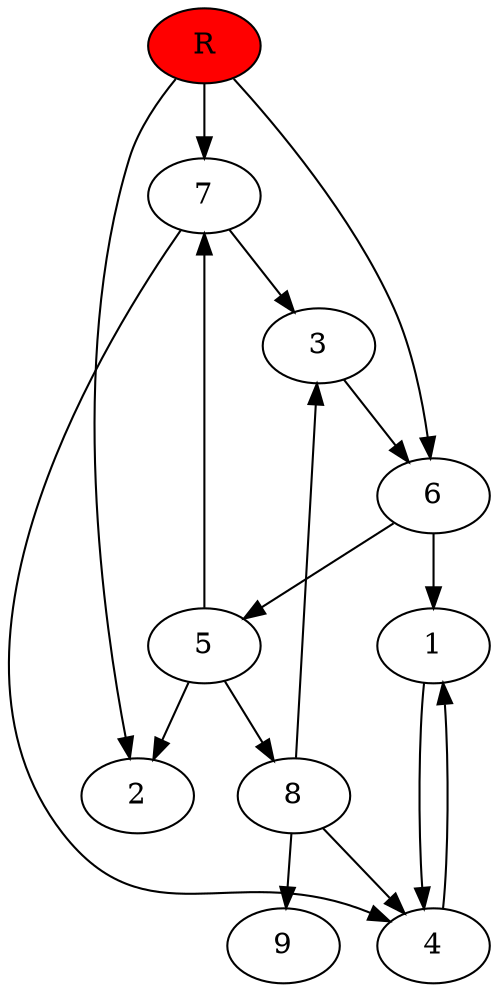 digraph prb24227 {
	1
	2
	3
	4
	5
	6
	7
	8
	R [fillcolor="#ff0000" style=filled]
	1 -> 4
	3 -> 6
	4 -> 1
	5 -> 2
	5 -> 7
	5 -> 8
	6 -> 1
	6 -> 5
	7 -> 3
	7 -> 4
	8 -> 3
	8 -> 4
	8 -> 9
	R -> 2
	R -> 6
	R -> 7
}
